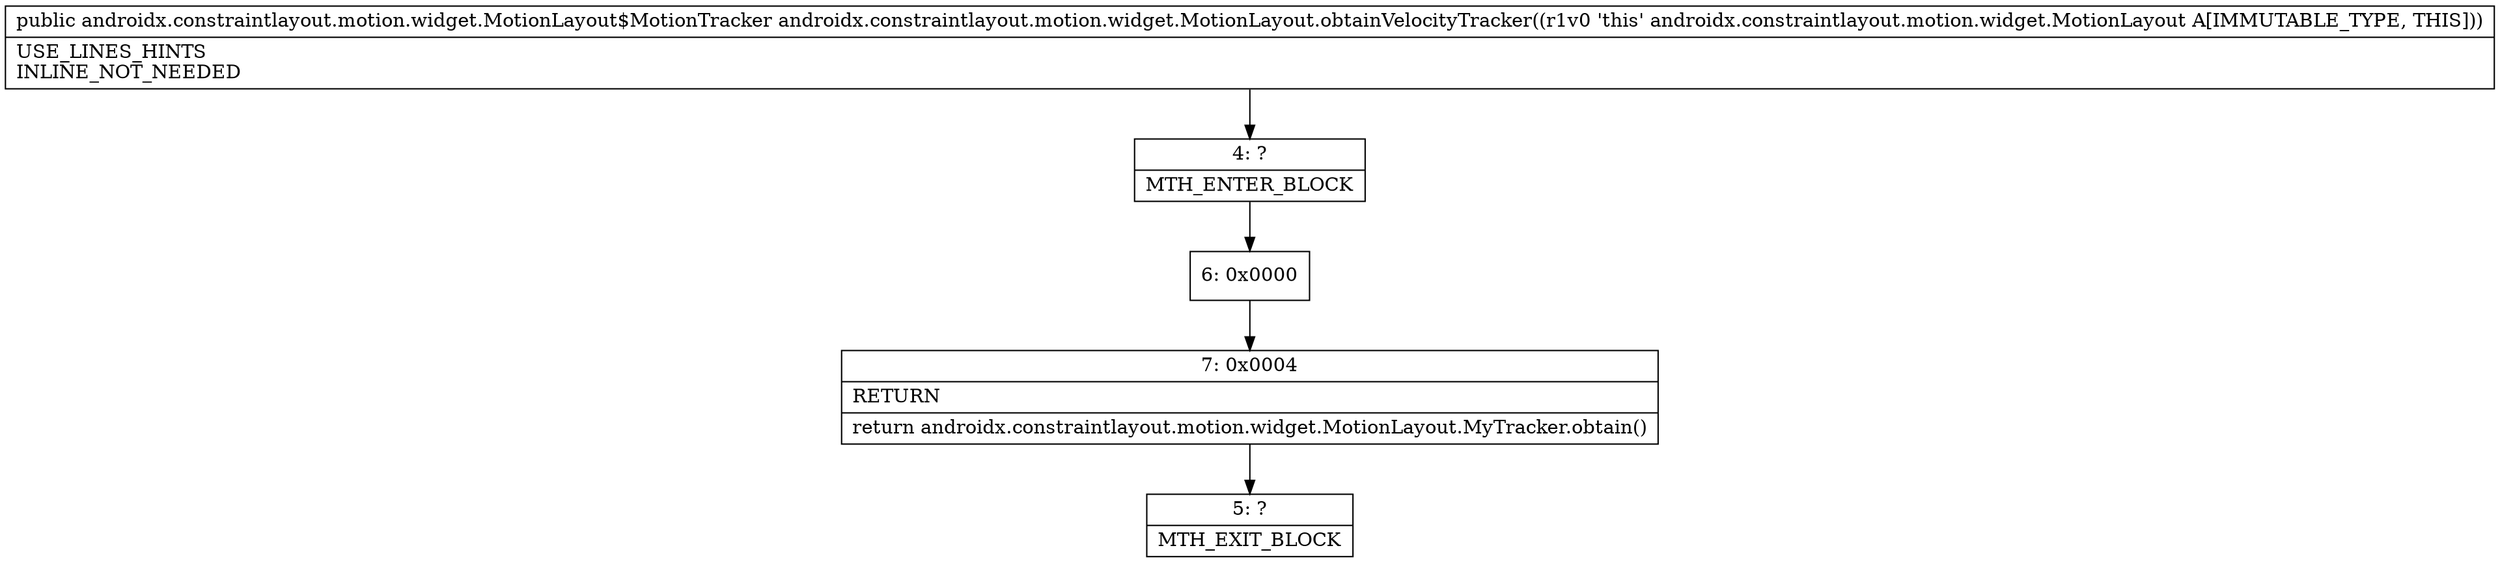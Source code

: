 digraph "CFG forandroidx.constraintlayout.motion.widget.MotionLayout.obtainVelocityTracker()Landroidx\/constraintlayout\/motion\/widget\/MotionLayout$MotionTracker;" {
Node_4 [shape=record,label="{4\:\ ?|MTH_ENTER_BLOCK\l}"];
Node_6 [shape=record,label="{6\:\ 0x0000}"];
Node_7 [shape=record,label="{7\:\ 0x0004|RETURN\l|return androidx.constraintlayout.motion.widget.MotionLayout.MyTracker.obtain()\l}"];
Node_5 [shape=record,label="{5\:\ ?|MTH_EXIT_BLOCK\l}"];
MethodNode[shape=record,label="{public androidx.constraintlayout.motion.widget.MotionLayout$MotionTracker androidx.constraintlayout.motion.widget.MotionLayout.obtainVelocityTracker((r1v0 'this' androidx.constraintlayout.motion.widget.MotionLayout A[IMMUTABLE_TYPE, THIS]))  | USE_LINES_HINTS\lINLINE_NOT_NEEDED\l}"];
MethodNode -> Node_4;Node_4 -> Node_6;
Node_6 -> Node_7;
Node_7 -> Node_5;
}

